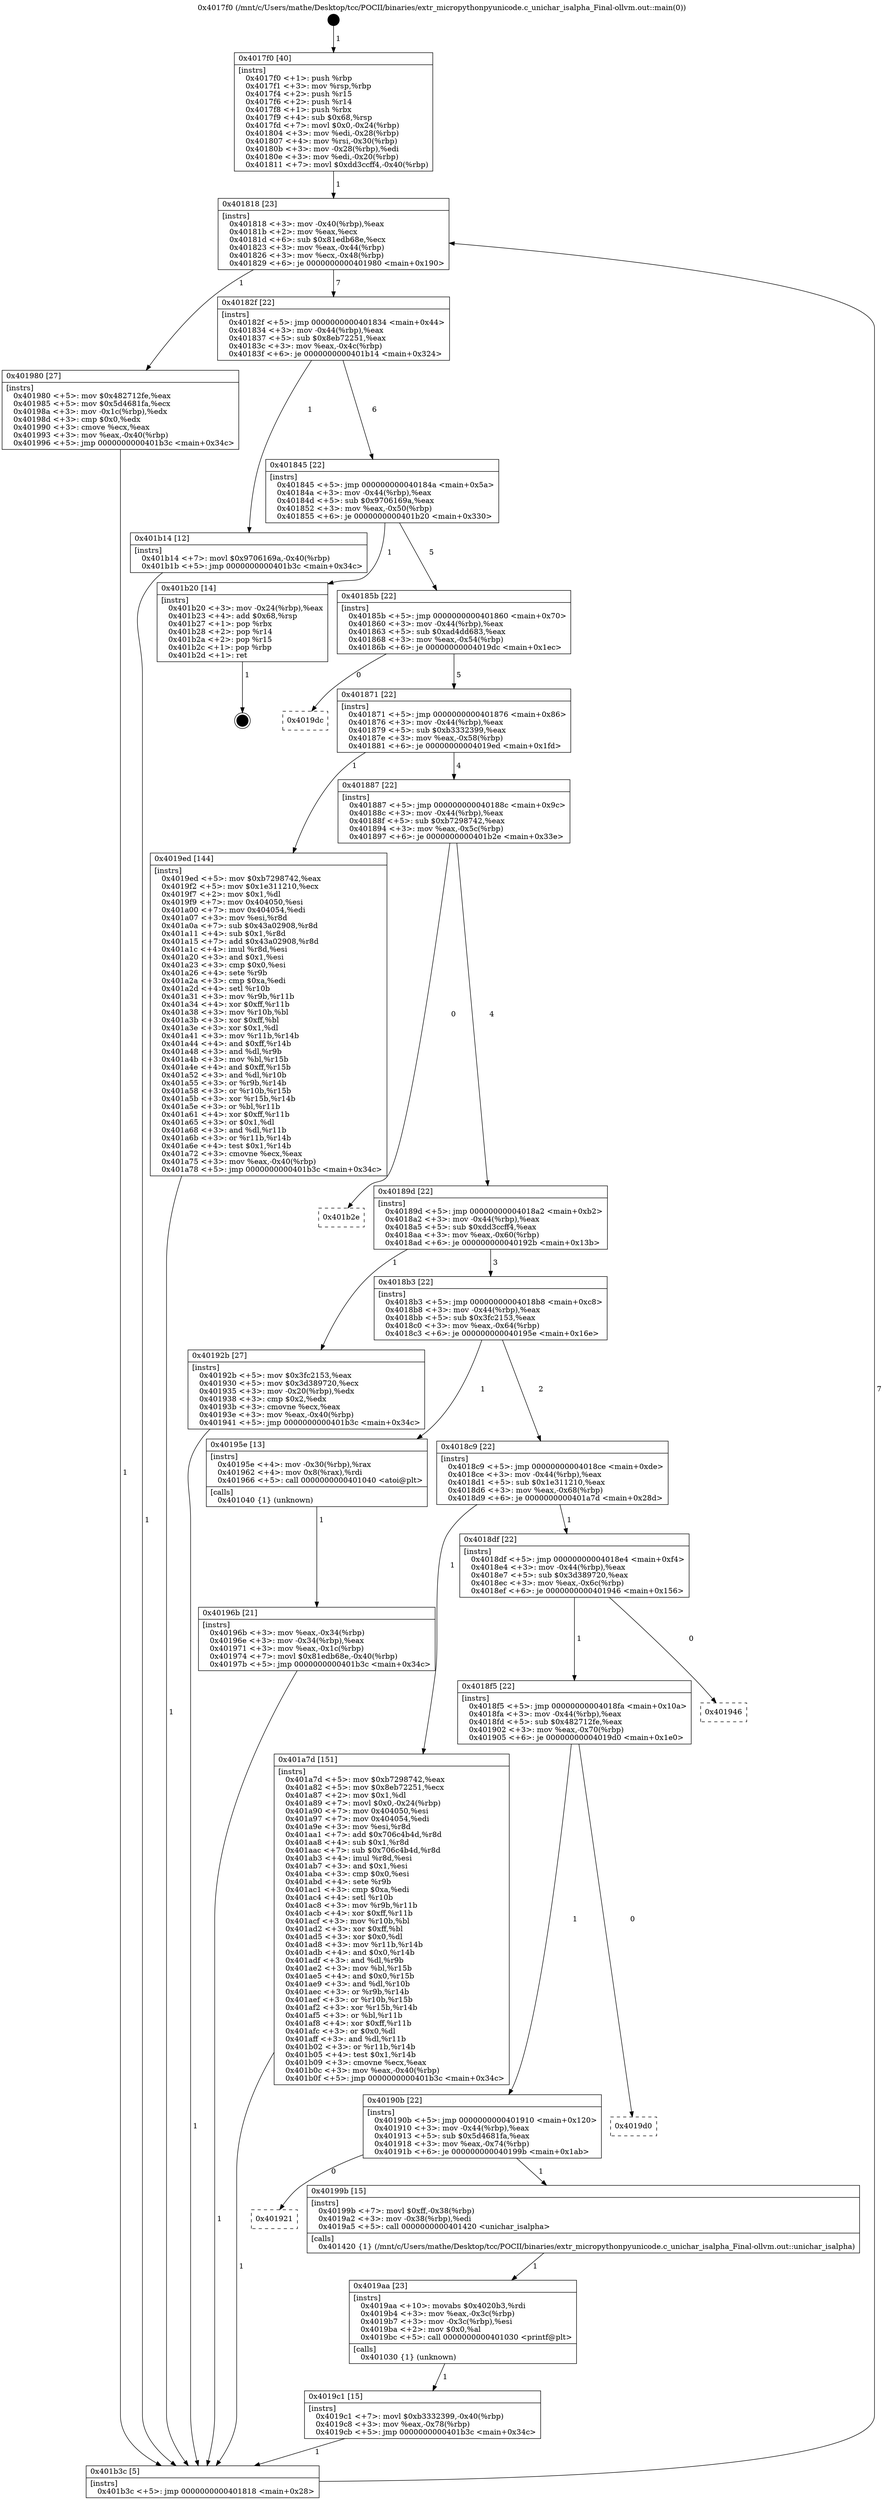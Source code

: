 digraph "0x4017f0" {
  label = "0x4017f0 (/mnt/c/Users/mathe/Desktop/tcc/POCII/binaries/extr_micropythonpyunicode.c_unichar_isalpha_Final-ollvm.out::main(0))"
  labelloc = "t"
  node[shape=record]

  Entry [label="",width=0.3,height=0.3,shape=circle,fillcolor=black,style=filled]
  "0x401818" [label="{
     0x401818 [23]\l
     | [instrs]\l
     &nbsp;&nbsp;0x401818 \<+3\>: mov -0x40(%rbp),%eax\l
     &nbsp;&nbsp;0x40181b \<+2\>: mov %eax,%ecx\l
     &nbsp;&nbsp;0x40181d \<+6\>: sub $0x81edb68e,%ecx\l
     &nbsp;&nbsp;0x401823 \<+3\>: mov %eax,-0x44(%rbp)\l
     &nbsp;&nbsp;0x401826 \<+3\>: mov %ecx,-0x48(%rbp)\l
     &nbsp;&nbsp;0x401829 \<+6\>: je 0000000000401980 \<main+0x190\>\l
  }"]
  "0x401980" [label="{
     0x401980 [27]\l
     | [instrs]\l
     &nbsp;&nbsp;0x401980 \<+5\>: mov $0x482712fe,%eax\l
     &nbsp;&nbsp;0x401985 \<+5\>: mov $0x5d4681fa,%ecx\l
     &nbsp;&nbsp;0x40198a \<+3\>: mov -0x1c(%rbp),%edx\l
     &nbsp;&nbsp;0x40198d \<+3\>: cmp $0x0,%edx\l
     &nbsp;&nbsp;0x401990 \<+3\>: cmove %ecx,%eax\l
     &nbsp;&nbsp;0x401993 \<+3\>: mov %eax,-0x40(%rbp)\l
     &nbsp;&nbsp;0x401996 \<+5\>: jmp 0000000000401b3c \<main+0x34c\>\l
  }"]
  "0x40182f" [label="{
     0x40182f [22]\l
     | [instrs]\l
     &nbsp;&nbsp;0x40182f \<+5\>: jmp 0000000000401834 \<main+0x44\>\l
     &nbsp;&nbsp;0x401834 \<+3\>: mov -0x44(%rbp),%eax\l
     &nbsp;&nbsp;0x401837 \<+5\>: sub $0x8eb72251,%eax\l
     &nbsp;&nbsp;0x40183c \<+3\>: mov %eax,-0x4c(%rbp)\l
     &nbsp;&nbsp;0x40183f \<+6\>: je 0000000000401b14 \<main+0x324\>\l
  }"]
  Exit [label="",width=0.3,height=0.3,shape=circle,fillcolor=black,style=filled,peripheries=2]
  "0x401b14" [label="{
     0x401b14 [12]\l
     | [instrs]\l
     &nbsp;&nbsp;0x401b14 \<+7\>: movl $0x9706169a,-0x40(%rbp)\l
     &nbsp;&nbsp;0x401b1b \<+5\>: jmp 0000000000401b3c \<main+0x34c\>\l
  }"]
  "0x401845" [label="{
     0x401845 [22]\l
     | [instrs]\l
     &nbsp;&nbsp;0x401845 \<+5\>: jmp 000000000040184a \<main+0x5a\>\l
     &nbsp;&nbsp;0x40184a \<+3\>: mov -0x44(%rbp),%eax\l
     &nbsp;&nbsp;0x40184d \<+5\>: sub $0x9706169a,%eax\l
     &nbsp;&nbsp;0x401852 \<+3\>: mov %eax,-0x50(%rbp)\l
     &nbsp;&nbsp;0x401855 \<+6\>: je 0000000000401b20 \<main+0x330\>\l
  }"]
  "0x4019c1" [label="{
     0x4019c1 [15]\l
     | [instrs]\l
     &nbsp;&nbsp;0x4019c1 \<+7\>: movl $0xb3332399,-0x40(%rbp)\l
     &nbsp;&nbsp;0x4019c8 \<+3\>: mov %eax,-0x78(%rbp)\l
     &nbsp;&nbsp;0x4019cb \<+5\>: jmp 0000000000401b3c \<main+0x34c\>\l
  }"]
  "0x401b20" [label="{
     0x401b20 [14]\l
     | [instrs]\l
     &nbsp;&nbsp;0x401b20 \<+3\>: mov -0x24(%rbp),%eax\l
     &nbsp;&nbsp;0x401b23 \<+4\>: add $0x68,%rsp\l
     &nbsp;&nbsp;0x401b27 \<+1\>: pop %rbx\l
     &nbsp;&nbsp;0x401b28 \<+2\>: pop %r14\l
     &nbsp;&nbsp;0x401b2a \<+2\>: pop %r15\l
     &nbsp;&nbsp;0x401b2c \<+1\>: pop %rbp\l
     &nbsp;&nbsp;0x401b2d \<+1\>: ret\l
  }"]
  "0x40185b" [label="{
     0x40185b [22]\l
     | [instrs]\l
     &nbsp;&nbsp;0x40185b \<+5\>: jmp 0000000000401860 \<main+0x70\>\l
     &nbsp;&nbsp;0x401860 \<+3\>: mov -0x44(%rbp),%eax\l
     &nbsp;&nbsp;0x401863 \<+5\>: sub $0xad4dd683,%eax\l
     &nbsp;&nbsp;0x401868 \<+3\>: mov %eax,-0x54(%rbp)\l
     &nbsp;&nbsp;0x40186b \<+6\>: je 00000000004019dc \<main+0x1ec\>\l
  }"]
  "0x4019aa" [label="{
     0x4019aa [23]\l
     | [instrs]\l
     &nbsp;&nbsp;0x4019aa \<+10\>: movabs $0x4020b3,%rdi\l
     &nbsp;&nbsp;0x4019b4 \<+3\>: mov %eax,-0x3c(%rbp)\l
     &nbsp;&nbsp;0x4019b7 \<+3\>: mov -0x3c(%rbp),%esi\l
     &nbsp;&nbsp;0x4019ba \<+2\>: mov $0x0,%al\l
     &nbsp;&nbsp;0x4019bc \<+5\>: call 0000000000401030 \<printf@plt\>\l
     | [calls]\l
     &nbsp;&nbsp;0x401030 \{1\} (unknown)\l
  }"]
  "0x4019dc" [label="{
     0x4019dc\l
  }", style=dashed]
  "0x401871" [label="{
     0x401871 [22]\l
     | [instrs]\l
     &nbsp;&nbsp;0x401871 \<+5\>: jmp 0000000000401876 \<main+0x86\>\l
     &nbsp;&nbsp;0x401876 \<+3\>: mov -0x44(%rbp),%eax\l
     &nbsp;&nbsp;0x401879 \<+5\>: sub $0xb3332399,%eax\l
     &nbsp;&nbsp;0x40187e \<+3\>: mov %eax,-0x58(%rbp)\l
     &nbsp;&nbsp;0x401881 \<+6\>: je 00000000004019ed \<main+0x1fd\>\l
  }"]
  "0x401921" [label="{
     0x401921\l
  }", style=dashed]
  "0x4019ed" [label="{
     0x4019ed [144]\l
     | [instrs]\l
     &nbsp;&nbsp;0x4019ed \<+5\>: mov $0xb7298742,%eax\l
     &nbsp;&nbsp;0x4019f2 \<+5\>: mov $0x1e311210,%ecx\l
     &nbsp;&nbsp;0x4019f7 \<+2\>: mov $0x1,%dl\l
     &nbsp;&nbsp;0x4019f9 \<+7\>: mov 0x404050,%esi\l
     &nbsp;&nbsp;0x401a00 \<+7\>: mov 0x404054,%edi\l
     &nbsp;&nbsp;0x401a07 \<+3\>: mov %esi,%r8d\l
     &nbsp;&nbsp;0x401a0a \<+7\>: sub $0x43a02908,%r8d\l
     &nbsp;&nbsp;0x401a11 \<+4\>: sub $0x1,%r8d\l
     &nbsp;&nbsp;0x401a15 \<+7\>: add $0x43a02908,%r8d\l
     &nbsp;&nbsp;0x401a1c \<+4\>: imul %r8d,%esi\l
     &nbsp;&nbsp;0x401a20 \<+3\>: and $0x1,%esi\l
     &nbsp;&nbsp;0x401a23 \<+3\>: cmp $0x0,%esi\l
     &nbsp;&nbsp;0x401a26 \<+4\>: sete %r9b\l
     &nbsp;&nbsp;0x401a2a \<+3\>: cmp $0xa,%edi\l
     &nbsp;&nbsp;0x401a2d \<+4\>: setl %r10b\l
     &nbsp;&nbsp;0x401a31 \<+3\>: mov %r9b,%r11b\l
     &nbsp;&nbsp;0x401a34 \<+4\>: xor $0xff,%r11b\l
     &nbsp;&nbsp;0x401a38 \<+3\>: mov %r10b,%bl\l
     &nbsp;&nbsp;0x401a3b \<+3\>: xor $0xff,%bl\l
     &nbsp;&nbsp;0x401a3e \<+3\>: xor $0x1,%dl\l
     &nbsp;&nbsp;0x401a41 \<+3\>: mov %r11b,%r14b\l
     &nbsp;&nbsp;0x401a44 \<+4\>: and $0xff,%r14b\l
     &nbsp;&nbsp;0x401a48 \<+3\>: and %dl,%r9b\l
     &nbsp;&nbsp;0x401a4b \<+3\>: mov %bl,%r15b\l
     &nbsp;&nbsp;0x401a4e \<+4\>: and $0xff,%r15b\l
     &nbsp;&nbsp;0x401a52 \<+3\>: and %dl,%r10b\l
     &nbsp;&nbsp;0x401a55 \<+3\>: or %r9b,%r14b\l
     &nbsp;&nbsp;0x401a58 \<+3\>: or %r10b,%r15b\l
     &nbsp;&nbsp;0x401a5b \<+3\>: xor %r15b,%r14b\l
     &nbsp;&nbsp;0x401a5e \<+3\>: or %bl,%r11b\l
     &nbsp;&nbsp;0x401a61 \<+4\>: xor $0xff,%r11b\l
     &nbsp;&nbsp;0x401a65 \<+3\>: or $0x1,%dl\l
     &nbsp;&nbsp;0x401a68 \<+3\>: and %dl,%r11b\l
     &nbsp;&nbsp;0x401a6b \<+3\>: or %r11b,%r14b\l
     &nbsp;&nbsp;0x401a6e \<+4\>: test $0x1,%r14b\l
     &nbsp;&nbsp;0x401a72 \<+3\>: cmovne %ecx,%eax\l
     &nbsp;&nbsp;0x401a75 \<+3\>: mov %eax,-0x40(%rbp)\l
     &nbsp;&nbsp;0x401a78 \<+5\>: jmp 0000000000401b3c \<main+0x34c\>\l
  }"]
  "0x401887" [label="{
     0x401887 [22]\l
     | [instrs]\l
     &nbsp;&nbsp;0x401887 \<+5\>: jmp 000000000040188c \<main+0x9c\>\l
     &nbsp;&nbsp;0x40188c \<+3\>: mov -0x44(%rbp),%eax\l
     &nbsp;&nbsp;0x40188f \<+5\>: sub $0xb7298742,%eax\l
     &nbsp;&nbsp;0x401894 \<+3\>: mov %eax,-0x5c(%rbp)\l
     &nbsp;&nbsp;0x401897 \<+6\>: je 0000000000401b2e \<main+0x33e\>\l
  }"]
  "0x40199b" [label="{
     0x40199b [15]\l
     | [instrs]\l
     &nbsp;&nbsp;0x40199b \<+7\>: movl $0xff,-0x38(%rbp)\l
     &nbsp;&nbsp;0x4019a2 \<+3\>: mov -0x38(%rbp),%edi\l
     &nbsp;&nbsp;0x4019a5 \<+5\>: call 0000000000401420 \<unichar_isalpha\>\l
     | [calls]\l
     &nbsp;&nbsp;0x401420 \{1\} (/mnt/c/Users/mathe/Desktop/tcc/POCII/binaries/extr_micropythonpyunicode.c_unichar_isalpha_Final-ollvm.out::unichar_isalpha)\l
  }"]
  "0x401b2e" [label="{
     0x401b2e\l
  }", style=dashed]
  "0x40189d" [label="{
     0x40189d [22]\l
     | [instrs]\l
     &nbsp;&nbsp;0x40189d \<+5\>: jmp 00000000004018a2 \<main+0xb2\>\l
     &nbsp;&nbsp;0x4018a2 \<+3\>: mov -0x44(%rbp),%eax\l
     &nbsp;&nbsp;0x4018a5 \<+5\>: sub $0xdd3ccff4,%eax\l
     &nbsp;&nbsp;0x4018aa \<+3\>: mov %eax,-0x60(%rbp)\l
     &nbsp;&nbsp;0x4018ad \<+6\>: je 000000000040192b \<main+0x13b\>\l
  }"]
  "0x40190b" [label="{
     0x40190b [22]\l
     | [instrs]\l
     &nbsp;&nbsp;0x40190b \<+5\>: jmp 0000000000401910 \<main+0x120\>\l
     &nbsp;&nbsp;0x401910 \<+3\>: mov -0x44(%rbp),%eax\l
     &nbsp;&nbsp;0x401913 \<+5\>: sub $0x5d4681fa,%eax\l
     &nbsp;&nbsp;0x401918 \<+3\>: mov %eax,-0x74(%rbp)\l
     &nbsp;&nbsp;0x40191b \<+6\>: je 000000000040199b \<main+0x1ab\>\l
  }"]
  "0x40192b" [label="{
     0x40192b [27]\l
     | [instrs]\l
     &nbsp;&nbsp;0x40192b \<+5\>: mov $0x3fc2153,%eax\l
     &nbsp;&nbsp;0x401930 \<+5\>: mov $0x3d389720,%ecx\l
     &nbsp;&nbsp;0x401935 \<+3\>: mov -0x20(%rbp),%edx\l
     &nbsp;&nbsp;0x401938 \<+3\>: cmp $0x2,%edx\l
     &nbsp;&nbsp;0x40193b \<+3\>: cmovne %ecx,%eax\l
     &nbsp;&nbsp;0x40193e \<+3\>: mov %eax,-0x40(%rbp)\l
     &nbsp;&nbsp;0x401941 \<+5\>: jmp 0000000000401b3c \<main+0x34c\>\l
  }"]
  "0x4018b3" [label="{
     0x4018b3 [22]\l
     | [instrs]\l
     &nbsp;&nbsp;0x4018b3 \<+5\>: jmp 00000000004018b8 \<main+0xc8\>\l
     &nbsp;&nbsp;0x4018b8 \<+3\>: mov -0x44(%rbp),%eax\l
     &nbsp;&nbsp;0x4018bb \<+5\>: sub $0x3fc2153,%eax\l
     &nbsp;&nbsp;0x4018c0 \<+3\>: mov %eax,-0x64(%rbp)\l
     &nbsp;&nbsp;0x4018c3 \<+6\>: je 000000000040195e \<main+0x16e\>\l
  }"]
  "0x401b3c" [label="{
     0x401b3c [5]\l
     | [instrs]\l
     &nbsp;&nbsp;0x401b3c \<+5\>: jmp 0000000000401818 \<main+0x28\>\l
  }"]
  "0x4017f0" [label="{
     0x4017f0 [40]\l
     | [instrs]\l
     &nbsp;&nbsp;0x4017f0 \<+1\>: push %rbp\l
     &nbsp;&nbsp;0x4017f1 \<+3\>: mov %rsp,%rbp\l
     &nbsp;&nbsp;0x4017f4 \<+2\>: push %r15\l
     &nbsp;&nbsp;0x4017f6 \<+2\>: push %r14\l
     &nbsp;&nbsp;0x4017f8 \<+1\>: push %rbx\l
     &nbsp;&nbsp;0x4017f9 \<+4\>: sub $0x68,%rsp\l
     &nbsp;&nbsp;0x4017fd \<+7\>: movl $0x0,-0x24(%rbp)\l
     &nbsp;&nbsp;0x401804 \<+3\>: mov %edi,-0x28(%rbp)\l
     &nbsp;&nbsp;0x401807 \<+4\>: mov %rsi,-0x30(%rbp)\l
     &nbsp;&nbsp;0x40180b \<+3\>: mov -0x28(%rbp),%edi\l
     &nbsp;&nbsp;0x40180e \<+3\>: mov %edi,-0x20(%rbp)\l
     &nbsp;&nbsp;0x401811 \<+7\>: movl $0xdd3ccff4,-0x40(%rbp)\l
  }"]
  "0x4019d0" [label="{
     0x4019d0\l
  }", style=dashed]
  "0x40195e" [label="{
     0x40195e [13]\l
     | [instrs]\l
     &nbsp;&nbsp;0x40195e \<+4\>: mov -0x30(%rbp),%rax\l
     &nbsp;&nbsp;0x401962 \<+4\>: mov 0x8(%rax),%rdi\l
     &nbsp;&nbsp;0x401966 \<+5\>: call 0000000000401040 \<atoi@plt\>\l
     | [calls]\l
     &nbsp;&nbsp;0x401040 \{1\} (unknown)\l
  }"]
  "0x4018c9" [label="{
     0x4018c9 [22]\l
     | [instrs]\l
     &nbsp;&nbsp;0x4018c9 \<+5\>: jmp 00000000004018ce \<main+0xde\>\l
     &nbsp;&nbsp;0x4018ce \<+3\>: mov -0x44(%rbp),%eax\l
     &nbsp;&nbsp;0x4018d1 \<+5\>: sub $0x1e311210,%eax\l
     &nbsp;&nbsp;0x4018d6 \<+3\>: mov %eax,-0x68(%rbp)\l
     &nbsp;&nbsp;0x4018d9 \<+6\>: je 0000000000401a7d \<main+0x28d\>\l
  }"]
  "0x40196b" [label="{
     0x40196b [21]\l
     | [instrs]\l
     &nbsp;&nbsp;0x40196b \<+3\>: mov %eax,-0x34(%rbp)\l
     &nbsp;&nbsp;0x40196e \<+3\>: mov -0x34(%rbp),%eax\l
     &nbsp;&nbsp;0x401971 \<+3\>: mov %eax,-0x1c(%rbp)\l
     &nbsp;&nbsp;0x401974 \<+7\>: movl $0x81edb68e,-0x40(%rbp)\l
     &nbsp;&nbsp;0x40197b \<+5\>: jmp 0000000000401b3c \<main+0x34c\>\l
  }"]
  "0x4018f5" [label="{
     0x4018f5 [22]\l
     | [instrs]\l
     &nbsp;&nbsp;0x4018f5 \<+5\>: jmp 00000000004018fa \<main+0x10a\>\l
     &nbsp;&nbsp;0x4018fa \<+3\>: mov -0x44(%rbp),%eax\l
     &nbsp;&nbsp;0x4018fd \<+5\>: sub $0x482712fe,%eax\l
     &nbsp;&nbsp;0x401902 \<+3\>: mov %eax,-0x70(%rbp)\l
     &nbsp;&nbsp;0x401905 \<+6\>: je 00000000004019d0 \<main+0x1e0\>\l
  }"]
  "0x401a7d" [label="{
     0x401a7d [151]\l
     | [instrs]\l
     &nbsp;&nbsp;0x401a7d \<+5\>: mov $0xb7298742,%eax\l
     &nbsp;&nbsp;0x401a82 \<+5\>: mov $0x8eb72251,%ecx\l
     &nbsp;&nbsp;0x401a87 \<+2\>: mov $0x1,%dl\l
     &nbsp;&nbsp;0x401a89 \<+7\>: movl $0x0,-0x24(%rbp)\l
     &nbsp;&nbsp;0x401a90 \<+7\>: mov 0x404050,%esi\l
     &nbsp;&nbsp;0x401a97 \<+7\>: mov 0x404054,%edi\l
     &nbsp;&nbsp;0x401a9e \<+3\>: mov %esi,%r8d\l
     &nbsp;&nbsp;0x401aa1 \<+7\>: add $0x706c4b4d,%r8d\l
     &nbsp;&nbsp;0x401aa8 \<+4\>: sub $0x1,%r8d\l
     &nbsp;&nbsp;0x401aac \<+7\>: sub $0x706c4b4d,%r8d\l
     &nbsp;&nbsp;0x401ab3 \<+4\>: imul %r8d,%esi\l
     &nbsp;&nbsp;0x401ab7 \<+3\>: and $0x1,%esi\l
     &nbsp;&nbsp;0x401aba \<+3\>: cmp $0x0,%esi\l
     &nbsp;&nbsp;0x401abd \<+4\>: sete %r9b\l
     &nbsp;&nbsp;0x401ac1 \<+3\>: cmp $0xa,%edi\l
     &nbsp;&nbsp;0x401ac4 \<+4\>: setl %r10b\l
     &nbsp;&nbsp;0x401ac8 \<+3\>: mov %r9b,%r11b\l
     &nbsp;&nbsp;0x401acb \<+4\>: xor $0xff,%r11b\l
     &nbsp;&nbsp;0x401acf \<+3\>: mov %r10b,%bl\l
     &nbsp;&nbsp;0x401ad2 \<+3\>: xor $0xff,%bl\l
     &nbsp;&nbsp;0x401ad5 \<+3\>: xor $0x0,%dl\l
     &nbsp;&nbsp;0x401ad8 \<+3\>: mov %r11b,%r14b\l
     &nbsp;&nbsp;0x401adb \<+4\>: and $0x0,%r14b\l
     &nbsp;&nbsp;0x401adf \<+3\>: and %dl,%r9b\l
     &nbsp;&nbsp;0x401ae2 \<+3\>: mov %bl,%r15b\l
     &nbsp;&nbsp;0x401ae5 \<+4\>: and $0x0,%r15b\l
     &nbsp;&nbsp;0x401ae9 \<+3\>: and %dl,%r10b\l
     &nbsp;&nbsp;0x401aec \<+3\>: or %r9b,%r14b\l
     &nbsp;&nbsp;0x401aef \<+3\>: or %r10b,%r15b\l
     &nbsp;&nbsp;0x401af2 \<+3\>: xor %r15b,%r14b\l
     &nbsp;&nbsp;0x401af5 \<+3\>: or %bl,%r11b\l
     &nbsp;&nbsp;0x401af8 \<+4\>: xor $0xff,%r11b\l
     &nbsp;&nbsp;0x401afc \<+3\>: or $0x0,%dl\l
     &nbsp;&nbsp;0x401aff \<+3\>: and %dl,%r11b\l
     &nbsp;&nbsp;0x401b02 \<+3\>: or %r11b,%r14b\l
     &nbsp;&nbsp;0x401b05 \<+4\>: test $0x1,%r14b\l
     &nbsp;&nbsp;0x401b09 \<+3\>: cmovne %ecx,%eax\l
     &nbsp;&nbsp;0x401b0c \<+3\>: mov %eax,-0x40(%rbp)\l
     &nbsp;&nbsp;0x401b0f \<+5\>: jmp 0000000000401b3c \<main+0x34c\>\l
  }"]
  "0x4018df" [label="{
     0x4018df [22]\l
     | [instrs]\l
     &nbsp;&nbsp;0x4018df \<+5\>: jmp 00000000004018e4 \<main+0xf4\>\l
     &nbsp;&nbsp;0x4018e4 \<+3\>: mov -0x44(%rbp),%eax\l
     &nbsp;&nbsp;0x4018e7 \<+5\>: sub $0x3d389720,%eax\l
     &nbsp;&nbsp;0x4018ec \<+3\>: mov %eax,-0x6c(%rbp)\l
     &nbsp;&nbsp;0x4018ef \<+6\>: je 0000000000401946 \<main+0x156\>\l
  }"]
  "0x401946" [label="{
     0x401946\l
  }", style=dashed]
  Entry -> "0x4017f0" [label=" 1"]
  "0x401818" -> "0x401980" [label=" 1"]
  "0x401818" -> "0x40182f" [label=" 7"]
  "0x401b20" -> Exit [label=" 1"]
  "0x40182f" -> "0x401b14" [label=" 1"]
  "0x40182f" -> "0x401845" [label=" 6"]
  "0x401b14" -> "0x401b3c" [label=" 1"]
  "0x401845" -> "0x401b20" [label=" 1"]
  "0x401845" -> "0x40185b" [label=" 5"]
  "0x401a7d" -> "0x401b3c" [label=" 1"]
  "0x40185b" -> "0x4019dc" [label=" 0"]
  "0x40185b" -> "0x401871" [label=" 5"]
  "0x4019ed" -> "0x401b3c" [label=" 1"]
  "0x401871" -> "0x4019ed" [label=" 1"]
  "0x401871" -> "0x401887" [label=" 4"]
  "0x4019c1" -> "0x401b3c" [label=" 1"]
  "0x401887" -> "0x401b2e" [label=" 0"]
  "0x401887" -> "0x40189d" [label=" 4"]
  "0x4019aa" -> "0x4019c1" [label=" 1"]
  "0x40189d" -> "0x40192b" [label=" 1"]
  "0x40189d" -> "0x4018b3" [label=" 3"]
  "0x40192b" -> "0x401b3c" [label=" 1"]
  "0x4017f0" -> "0x401818" [label=" 1"]
  "0x401b3c" -> "0x401818" [label=" 7"]
  "0x40190b" -> "0x401921" [label=" 0"]
  "0x4018b3" -> "0x40195e" [label=" 1"]
  "0x4018b3" -> "0x4018c9" [label=" 2"]
  "0x40195e" -> "0x40196b" [label=" 1"]
  "0x40196b" -> "0x401b3c" [label=" 1"]
  "0x401980" -> "0x401b3c" [label=" 1"]
  "0x40190b" -> "0x40199b" [label=" 1"]
  "0x4018c9" -> "0x401a7d" [label=" 1"]
  "0x4018c9" -> "0x4018df" [label=" 1"]
  "0x4018f5" -> "0x40190b" [label=" 1"]
  "0x4018df" -> "0x401946" [label=" 0"]
  "0x4018df" -> "0x4018f5" [label=" 1"]
  "0x40199b" -> "0x4019aa" [label=" 1"]
  "0x4018f5" -> "0x4019d0" [label=" 0"]
}
